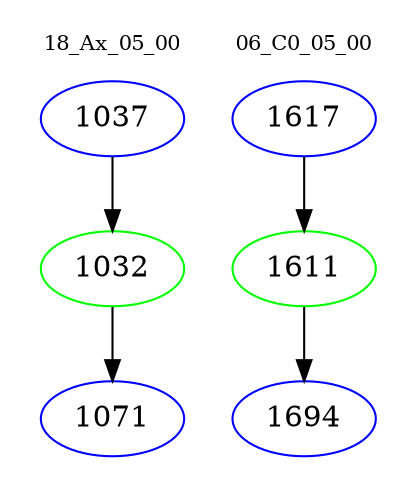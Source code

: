 digraph{
subgraph cluster_0 {
color = white
label = "18_Ax_05_00";
fontsize=10;
T0_1037 [label="1037", color="blue"]
T0_1037 -> T0_1032 [color="black"]
T0_1032 [label="1032", color="green"]
T0_1032 -> T0_1071 [color="black"]
T0_1071 [label="1071", color="blue"]
}
subgraph cluster_1 {
color = white
label = "06_C0_05_00";
fontsize=10;
T1_1617 [label="1617", color="blue"]
T1_1617 -> T1_1611 [color="black"]
T1_1611 [label="1611", color="green"]
T1_1611 -> T1_1694 [color="black"]
T1_1694 [label="1694", color="blue"]
}
}
